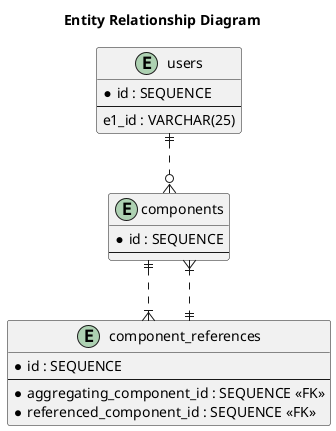 @startuml ER diagram
title Entity Relationship Diagram
skinparam linetype ortho
entity "users"{
  *id : SEQUENCE
  --
  e1_id : VARCHAR(25)
  }
entity "components"{
  *id : SEQUENCE
  --
  }
entity "component_references"{
  *id : SEQUENCE
  --
  *aggregating_component_id : SEQUENCE <<FK>>
  *referenced_component_id : SEQUENCE <<FK>>
  }
components ||..|{ component_references
components }|..|| component_references
users ||..o{ components
@enduml
